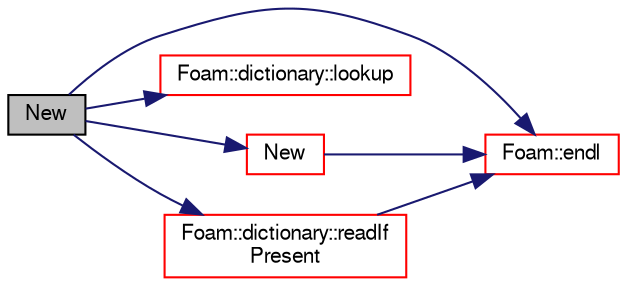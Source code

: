 digraph "New"
{
  bgcolor="transparent";
  edge [fontname="FreeSans",fontsize="10",labelfontname="FreeSans",labelfontsize="10"];
  node [fontname="FreeSans",fontsize="10",shape=record];
  rankdir="LR";
  Node418 [label="New",height=0.2,width=0.4,color="black", fillcolor="grey75", style="filled", fontcolor="black"];
  Node418 -> Node419 [color="midnightblue",fontsize="10",style="solid",fontname="FreeSans"];
  Node419 [label="Foam::endl",height=0.2,width=0.4,color="red",URL="$a21124.html#a2db8fe02a0d3909e9351bb4275b23ce4",tooltip="Add newline and flush stream. "];
  Node418 -> Node421 [color="midnightblue",fontsize="10",style="solid",fontname="FreeSans"];
  Node421 [label="Foam::dictionary::lookup",height=0.2,width=0.4,color="red",URL="$a26014.html#a6a0727fa523e48977e27348663def509",tooltip="Find and return an entry data stream. "];
  Node418 -> Node721 [color="midnightblue",fontsize="10",style="solid",fontname="FreeSans"];
  Node721 [label="New",height=0.2,width=0.4,color="red",URL="$a27478.html#a1741756fc2a2b6260b8086d1c4f57291",tooltip="Return a pointer to a new patch created on freestore from. "];
  Node721 -> Node419 [color="midnightblue",fontsize="10",style="solid",fontname="FreeSans"];
  Node418 -> Node641 [color="midnightblue",fontsize="10",style="solid",fontname="FreeSans"];
  Node641 [label="Foam::dictionary::readIf\lPresent",height=0.2,width=0.4,color="red",URL="$a26014.html#ad4bd008e6ee208313f2c3a963ee1170d",tooltip="Find an entry if present, and assign to T. "];
  Node641 -> Node419 [color="midnightblue",fontsize="10",style="solid",fontname="FreeSans"];
}
